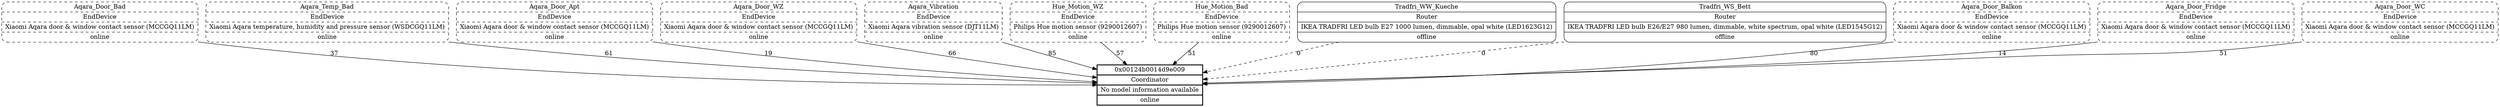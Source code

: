 digraph G {
node[shape=record];
  "0x00124b0014d9e009" [style="bold", label="{0x00124b0014d9e009|Coordinator|No model information available|online}"];
  "0x00158d000243567e" [style="rounded, dashed", label="{Aqara_Door_Bad|EndDevice|Xiaomi Aqara door & window contact sensor (MCCGQ11LM)|online}"];
  "0x00158d000243567e" -> "0x00124b0014d9e009" [label="37"]
  "0x00158d00027419e4" [style="rounded, dashed", label="{Aqara_Temp_Bad|EndDevice|Xiaomi Aqara temperature, humidity and pressure sensor (WSDCGQ11LM)|online}"];
  "0x00158d00027419e4" -> "0x00124b0014d9e009" [label="61"]
  "0x00158d0002b5306c" [style="rounded, dashed", label="{Aqara_Door_Apt|EndDevice|Xiaomi Aqara door & window contact sensor (MCCGQ11LM)|online}"];
  "0x00158d0002b5306c" -> "0x00124b0014d9e009" [label="19"]
  "0x00158d0002c5bf49" [style="rounded, dashed", label="{Aqara_Door_WZ|EndDevice|Xiaomi Aqara door & window contact sensor (MCCGQ11LM)|online}"];
  "0x00158d0002c5bf49" -> "0x00124b0014d9e009" [label="66"]
  "0x00158d0002b127f4" [style="rounded, dashed", label="{Aqara_Vibration|EndDevice|Xiaomi Aqara vibration sensor (DJT11LM)|online}"];
  "0x00158d0002b127f4" -> "0x00124b0014d9e009" [label="85"]
  "0x0017880103283554" [style="rounded, dashed", label="{Hue_Motion_WZ|EndDevice|Philips Hue motion sensor (9290012607)|online}"];
  "0x0017880103283554" -> "0x00124b0014d9e009" [label="57"]
  "0x001788010328d8bc" [style="rounded, dashed", label="{Hue_Motion_Bad|EndDevice|Philips Hue motion sensor (9290012607)|online}"];
  "0x001788010328d8bc" -> "0x00124b0014d9e009" [label="51"]
  "0x000b57fffe321252" [style="rounded", label="{Tradfri_WW_Kueche|Router|IKEA TRADFRI LED bulb E27 1000 lumen, dimmable, opal white (LED1623G12)|offline}"];
  "0x000b57fffe321252" -> "0x00124b0014d9e009" [style="dashed", label="0"]
  "0x90fd9ffffede386b" [style="rounded", label="{Tradfri_WS_Bett|Router|IKEA TRADFRI LED bulb E26/E27 980 lumen, dimmable, white spectrum, opal white (LED1545G12)|offline}"];
  "0x90fd9ffffede386b" -> "0x00124b0014d9e009" [style="dashed", label="0"]
  "0x00158d0002ca364e" [style="rounded, dashed", label="{Aqara_Door_Balkon|EndDevice|Xiaomi Aqara door & window contact sensor (MCCGQ11LM)|online}"];
  "0x00158d0002ca364e" -> "0x00124b0014d9e009" [label="80"]
  "0x00158d000312f723" [style="rounded, dashed", label="{Aqara_Door_Fridge|EndDevice|Xiaomi Aqara door & window contact sensor (MCCGQ11LM)|online}"];
  "0x00158d000312f723" -> "0x00124b0014d9e009" [label="14"]
  "0x00158d00032b69d1" [style="rounded, dashed", label="{Aqara_Door_WC|EndDevice|Xiaomi Aqara door & window contact sensor (MCCGQ11LM)|online}"];
  "0x00158d00032b69d1" -> "0x00124b0014d9e009" [label="51"]
}